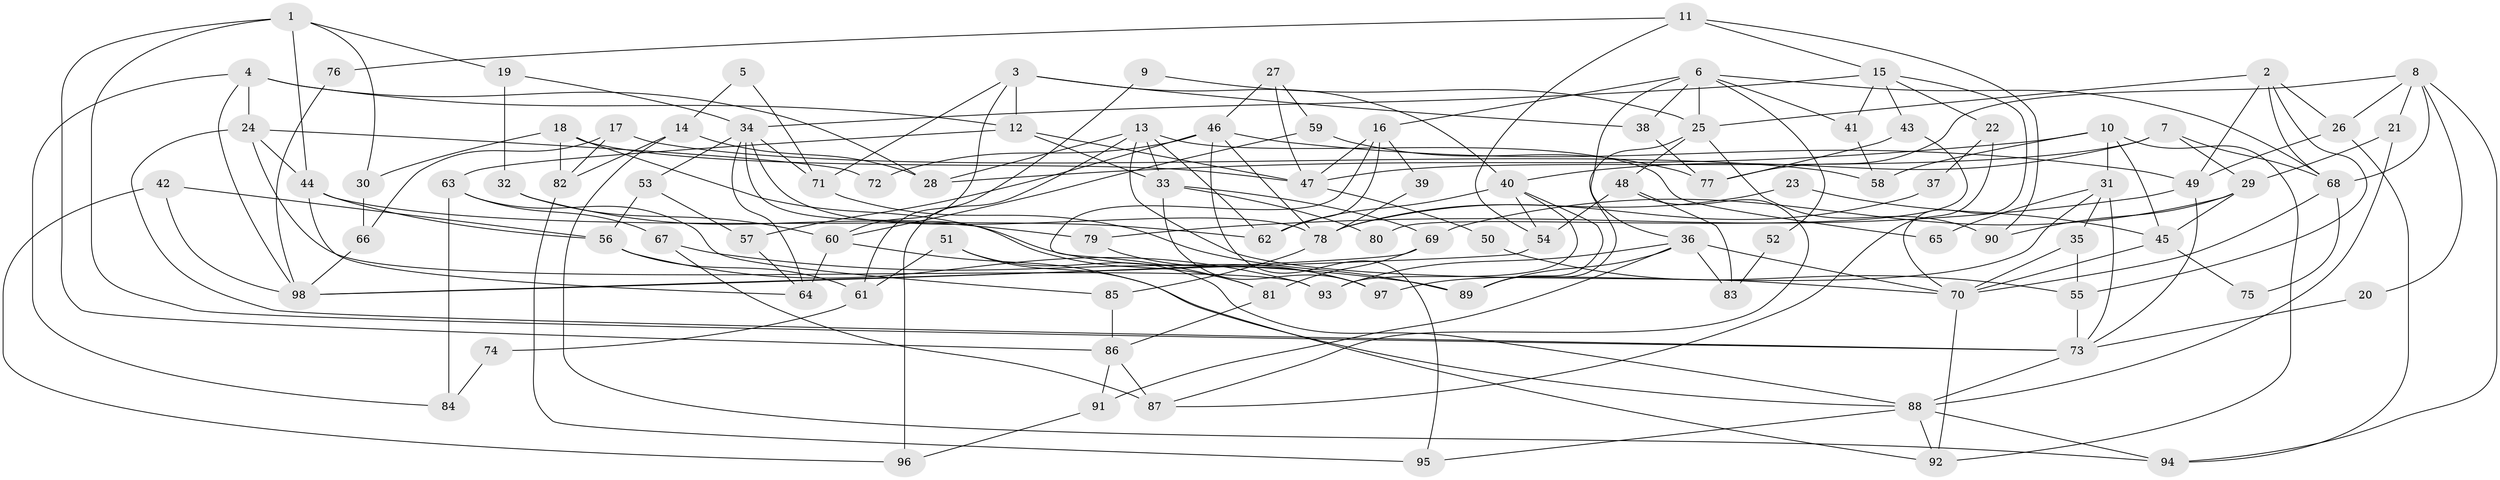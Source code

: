 // Generated by graph-tools (version 1.1) at 2025/11/02/27/25 16:11:20]
// undirected, 98 vertices, 196 edges
graph export_dot {
graph [start="1"]
  node [color=gray90,style=filled];
  1;
  2;
  3;
  4;
  5;
  6;
  7;
  8;
  9;
  10;
  11;
  12;
  13;
  14;
  15;
  16;
  17;
  18;
  19;
  20;
  21;
  22;
  23;
  24;
  25;
  26;
  27;
  28;
  29;
  30;
  31;
  32;
  33;
  34;
  35;
  36;
  37;
  38;
  39;
  40;
  41;
  42;
  43;
  44;
  45;
  46;
  47;
  48;
  49;
  50;
  51;
  52;
  53;
  54;
  55;
  56;
  57;
  58;
  59;
  60;
  61;
  62;
  63;
  64;
  65;
  66;
  67;
  68;
  69;
  70;
  71;
  72;
  73;
  74;
  75;
  76;
  77;
  78;
  79;
  80;
  81;
  82;
  83;
  84;
  85;
  86;
  87;
  88;
  89;
  90;
  91;
  92;
  93;
  94;
  95;
  96;
  97;
  98;
  1 -- 44;
  1 -- 73;
  1 -- 19;
  1 -- 30;
  1 -- 86;
  2 -- 49;
  2 -- 26;
  2 -- 25;
  2 -- 55;
  2 -- 68;
  3 -- 60;
  3 -- 71;
  3 -- 12;
  3 -- 38;
  3 -- 40;
  4 -- 24;
  4 -- 12;
  4 -- 28;
  4 -- 84;
  4 -- 98;
  5 -- 71;
  5 -- 14;
  6 -- 16;
  6 -- 68;
  6 -- 25;
  6 -- 36;
  6 -- 38;
  6 -- 41;
  6 -- 52;
  7 -- 68;
  7 -- 29;
  7 -- 40;
  7 -- 47;
  8 -- 68;
  8 -- 21;
  8 -- 20;
  8 -- 26;
  8 -- 77;
  8 -- 94;
  9 -- 61;
  9 -- 25;
  10 -- 28;
  10 -- 92;
  10 -- 31;
  10 -- 45;
  10 -- 58;
  11 -- 15;
  11 -- 54;
  11 -- 76;
  11 -- 90;
  12 -- 63;
  12 -- 33;
  12 -- 47;
  13 -- 62;
  13 -- 33;
  13 -- 28;
  13 -- 65;
  13 -- 70;
  13 -- 96;
  14 -- 94;
  14 -- 28;
  14 -- 82;
  15 -- 34;
  15 -- 70;
  15 -- 22;
  15 -- 41;
  15 -- 43;
  16 -- 47;
  16 -- 81;
  16 -- 39;
  16 -- 62;
  17 -- 58;
  17 -- 66;
  17 -- 82;
  18 -- 47;
  18 -- 82;
  18 -- 30;
  18 -- 97;
  19 -- 34;
  19 -- 32;
  20 -- 73;
  21 -- 29;
  21 -- 88;
  22 -- 87;
  22 -- 37;
  23 -- 45;
  23 -- 78;
  24 -- 93;
  24 -- 44;
  24 -- 72;
  24 -- 73;
  25 -- 48;
  25 -- 89;
  25 -- 90;
  26 -- 49;
  26 -- 94;
  27 -- 59;
  27 -- 47;
  27 -- 46;
  29 -- 90;
  29 -- 45;
  29 -- 69;
  30 -- 66;
  31 -- 35;
  31 -- 65;
  31 -- 73;
  31 -- 97;
  32 -- 79;
  32 -- 60;
  33 -- 97;
  33 -- 69;
  33 -- 80;
  34 -- 81;
  34 -- 64;
  34 -- 53;
  34 -- 71;
  34 -- 78;
  35 -- 55;
  35 -- 70;
  36 -- 89;
  36 -- 70;
  36 -- 83;
  36 -- 91;
  36 -- 93;
  37 -- 78;
  38 -- 77;
  39 -- 78;
  40 -- 54;
  40 -- 62;
  40 -- 89;
  40 -- 93;
  41 -- 58;
  42 -- 98;
  42 -- 56;
  42 -- 96;
  43 -- 77;
  43 -- 80;
  44 -- 56;
  44 -- 62;
  44 -- 64;
  45 -- 70;
  45 -- 75;
  46 -- 95;
  46 -- 49;
  46 -- 57;
  46 -- 72;
  46 -- 78;
  47 -- 50;
  48 -- 54;
  48 -- 83;
  48 -- 87;
  49 -- 73;
  49 -- 79;
  50 -- 55;
  51 -- 88;
  51 -- 92;
  51 -- 61;
  52 -- 83;
  53 -- 57;
  53 -- 56;
  54 -- 98;
  55 -- 73;
  56 -- 93;
  56 -- 61;
  57 -- 64;
  59 -- 60;
  59 -- 77;
  60 -- 88;
  60 -- 64;
  61 -- 74;
  63 -- 67;
  63 -- 85;
  63 -- 84;
  66 -- 98;
  67 -- 89;
  67 -- 87;
  68 -- 70;
  68 -- 75;
  69 -- 81;
  69 -- 98;
  70 -- 92;
  71 -- 89;
  73 -- 88;
  74 -- 84;
  76 -- 98;
  78 -- 85;
  79 -- 97;
  81 -- 86;
  82 -- 95;
  85 -- 86;
  86 -- 91;
  86 -- 87;
  88 -- 94;
  88 -- 92;
  88 -- 95;
  91 -- 96;
}
